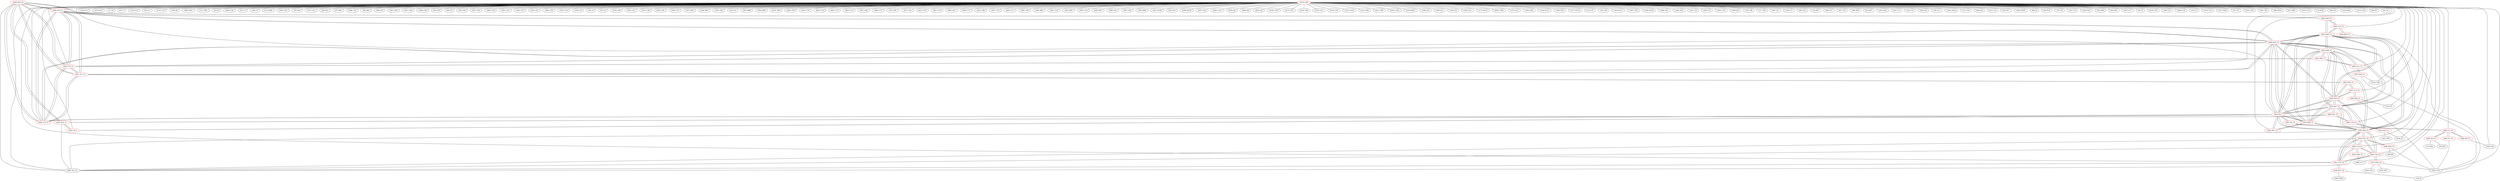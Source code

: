 graph {
	429 [label="(429) R35_T2" color=red]
	450 [label="(450) T16_T1"]
	449 [label="(449) T15_T1"]
	464 [label="(464) R35_T1"]
	448 [label="(448) T14_T1"]
	451 [label="(451) T17_T1"]
	430 [label="(430) R52_T1"]
	428 [label="(428) T22_T1"]
	430 [label="(430) R52_T1" color=red]
	433 [label="(433) D2_T"]
	434 [label="(434) C8_T"]
	429 [label="(429) R35_T2"]
	428 [label="(428) T22_T1"]
	431 [label="(431) R58_T1" color=red]
	432 [label="(432) R57_T1"]
	433 [label="(433) D2_T"]
	455 [label="(455) R29_T1"]
	464 [label="(464) R35_T1"]
	439 [label="(439) R40_T2"]
	459 [label="(459) R30_T1"]
	453 [label="(453) R27_T1"]
	454 [label="(454) R28_T1"]
	432 [label="(432) R57_T1" color=red]
	431 [label="(431) R58_T1"]
	433 [label="(433) D2_T"]
	433 [label="(433) D2_T" color=red]
	430 [label="(430) R52_T1"]
	434 [label="(434) C8_T"]
	431 [label="(431) R58_T1"]
	432 [label="(432) R57_T1"]
	455 [label="(455) R29_T1"]
	464 [label="(464) R35_T1"]
	439 [label="(439) R40_T2"]
	459 [label="(459) R30_T1"]
	453 [label="(453) R27_T1"]
	454 [label="(454) R28_T1"]
	467 [label="(467) R1_P1"]
	434 [label="(434) C8_T" color=red]
	433 [label="(433) D2_T"]
	430 [label="(430) R52_T1"]
	435 [label="(435) R36_T2" color=red]
	396 [label="(396) U17"]
	440 [label="(440) T18_T2"]
	436 [label="(436) R37_T2" color=red]
	70 [label="(70) J3"]
	100 [label="(100) FB12"]
	441 [label="(441) T19_T2"]
	437 [label="(437) R38_T2" color=red]
	363 [label="(363) U16"]
	233 [label="(233) R57"]
	234 [label="(234) C41"]
	442 [label="(442) T20_T2"]
	438 [label="(438) R39_T2" color=red]
	363 [label="(363) U16"]
	28 [label="(28) R9"]
	443 [label="(443) T21_T2"]
	439 [label="(439) R40_T2" color=red]
	455 [label="(455) R29_T1"]
	464 [label="(464) R35_T1"]
	459 [label="(459) R30_T1"]
	433 [label="(433) D2_T"]
	431 [label="(431) R58_T1"]
	453 [label="(453) R27_T1"]
	454 [label="(454) R28_T1"]
	428 [label="(428) T22_T1"]
	441 [label="(441) T19_T2"]
	440 [label="(440) T18_T2"]
	443 [label="(443) T21_T2"]
	442 [label="(442) T20_T2"]
	440 [label="(440) T18_T2" color=red]
	428 [label="(428) T22_T1"]
	441 [label="(441) T19_T2"]
	439 [label="(439) R40_T2"]
	443 [label="(443) T21_T2"]
	442 [label="(442) T20_T2"]
	435 [label="(435) R36_T2"]
	441 [label="(441) T19_T2" color=red]
	428 [label="(428) T22_T1"]
	440 [label="(440) T18_T2"]
	439 [label="(439) R40_T2"]
	443 [label="(443) T21_T2"]
	442 [label="(442) T20_T2"]
	436 [label="(436) R37_T2"]
	442 [label="(442) T20_T2" color=red]
	428 [label="(428) T22_T1"]
	441 [label="(441) T19_T2"]
	440 [label="(440) T18_T2"]
	439 [label="(439) R40_T2"]
	443 [label="(443) T21_T2"]
	437 [label="(437) R38_T2"]
	443 [label="(443) T21_T2" color=red]
	428 [label="(428) T22_T1"]
	441 [label="(441) T19_T2"]
	440 [label="(440) T18_T2"]
	439 [label="(439) R40_T2"]
	442 [label="(442) T20_T2"]
	438 [label="(438) R39_T2"]
	444 [label="(444) T10_T1" color=red]
	452 [label="(452) R23_T1"]
	460 [label="(460) R31_T1"]
	453 [label="(453) R27_T1"]
	445 [label="(445) T11_T1" color=red]
	457 [label="(457) R24_T1"]
	461 [label="(461) R32_T1"]
	454 [label="(454) R28_T1"]
	446 [label="(446) T12_T1" color=red]
	462 [label="(462) R33_T1"]
	455 [label="(455) R29_T1"]
	456 [label="(456) R25_T1"]
	447 [label="(447) T13_T1" color=red]
	459 [label="(459) R30_T1"]
	463 [label="(463) R34_T1"]
	458 [label="(458) R26_T1"]
	448 [label="(448) T14_T1" color=red]
	450 [label="(450) T16_T1"]
	449 [label="(449) T15_T1"]
	464 [label="(464) R35_T1"]
	451 [label="(451) T17_T1"]
	429 [label="(429) R35_T2"]
	460 [label="(460) R31_T1"]
	449 [label="(449) T15_T1" color=red]
	450 [label="(450) T16_T1"]
	464 [label="(464) R35_T1"]
	448 [label="(448) T14_T1"]
	451 [label="(451) T17_T1"]
	429 [label="(429) R35_T2"]
	461 [label="(461) R32_T1"]
	450 [label="(450) T16_T1" color=red]
	449 [label="(449) T15_T1"]
	464 [label="(464) R35_T1"]
	448 [label="(448) T14_T1"]
	451 [label="(451) T17_T1"]
	429 [label="(429) R35_T2"]
	462 [label="(462) R33_T1"]
	451 [label="(451) T17_T1" color=red]
	450 [label="(450) T16_T1"]
	449 [label="(449) T15_T1"]
	464 [label="(464) R35_T1"]
	448 [label="(448) T14_T1"]
	429 [label="(429) R35_T2"]
	463 [label="(463) R34_T1"]
	452 [label="(452) R23_T1" color=red]
	416 [label="(416) J7"]
	412 [label="(412) TR1"]
	444 [label="(444) T10_T1"]
	453 [label="(453) R27_T1" color=red]
	455 [label="(455) R29_T1"]
	464 [label="(464) R35_T1"]
	439 [label="(439) R40_T2"]
	459 [label="(459) R30_T1"]
	433 [label="(433) D2_T"]
	431 [label="(431) R58_T1"]
	454 [label="(454) R28_T1"]
	444 [label="(444) T10_T1"]
	460 [label="(460) R31_T1"]
	454 [label="(454) R28_T1" color=red]
	455 [label="(455) R29_T1"]
	464 [label="(464) R35_T1"]
	439 [label="(439) R40_T2"]
	459 [label="(459) R30_T1"]
	433 [label="(433) D2_T"]
	431 [label="(431) R58_T1"]
	453 [label="(453) R27_T1"]
	461 [label="(461) R32_T1"]
	445 [label="(445) T11_T1"]
	455 [label="(455) R29_T1" color=red]
	464 [label="(464) R35_T1"]
	439 [label="(439) R40_T2"]
	459 [label="(459) R30_T1"]
	433 [label="(433) D2_T"]
	431 [label="(431) R58_T1"]
	453 [label="(453) R27_T1"]
	454 [label="(454) R28_T1"]
	462 [label="(462) R33_T1"]
	446 [label="(446) T12_T1"]
	456 [label="(456) R25_T1" color=red]
	70 [label="(70) J3"]
	446 [label="(446) T12_T1"]
	457 [label="(457) R24_T1" color=red]
	363 [label="(363) U16"]
	319 [label="(319) U20"]
	445 [label="(445) T11_T1"]
	458 [label="(458) R26_T1" color=red]
	363 [label="(363) U16"]
	375 [label="(375) P1"]
	447 [label="(447) T13_T1"]
	459 [label="(459) R30_T1" color=red]
	455 [label="(455) R29_T1"]
	464 [label="(464) R35_T1"]
	439 [label="(439) R40_T2"]
	433 [label="(433) D2_T"]
	431 [label="(431) R58_T1"]
	453 [label="(453) R27_T1"]
	454 [label="(454) R28_T1"]
	463 [label="(463) R34_T1"]
	447 [label="(447) T13_T1"]
	460 [label="(460) R31_T1" color=red]
	444 [label="(444) T10_T1"]
	453 [label="(453) R27_T1"]
	448 [label="(448) T14_T1"]
	461 [label="(461) R32_T1" color=red]
	449 [label="(449) T15_T1"]
	454 [label="(454) R28_T1"]
	445 [label="(445) T11_T1"]
	462 [label="(462) R33_T1" color=red]
	450 [label="(450) T16_T1"]
	455 [label="(455) R29_T1"]
	446 [label="(446) T12_T1"]
	463 [label="(463) R34_T1" color=red]
	451 [label="(451) T17_T1"]
	459 [label="(459) R30_T1"]
	447 [label="(447) T13_T1"]
	464 [label="(464) R35_T1" color=red]
	455 [label="(455) R29_T1"]
	439 [label="(439) R40_T2"]
	459 [label="(459) R30_T1"]
	433 [label="(433) D2_T"]
	431 [label="(431) R58_T1"]
	453 [label="(453) R27_T1"]
	454 [label="(454) R28_T1"]
	450 [label="(450) T16_T1"]
	449 [label="(449) T15_T1"]
	448 [label="(448) T14_T1"]
	451 [label="(451) T17_T1"]
	429 [label="(429) R35_T2"]
	465 [label="(465) U1_P1" color=red]
	466 [label="(466) D1_P1"]
	468 [label="(468) R2_P1"]
	469 [label="(469) R3_P1"]
	467 [label="(467) R1_P1"]
	466 [label="(466) D1_P1" color=red]
	363 [label="(363) U16"]
	465 [label="(465) U1_P1"]
	467 [label="(467) R1_P1" color=red]
	433 [label="(433) D2_T"]
	465 [label="(465) U1_P1"]
	468 [label="(468) R2_P1" color=red]
	320 [label="(320) U24"]
	465 [label="(465) U1_P1"]
	469 [label="(469) R3_P1" color=red]
	75 [label="(75) JP1"]
	71 [label="(71) R32"]
	465 [label="(465) U1_P1"]
	470 [label="(470) GND" color=red]
	120 [label="(120) IC1"]
	374 [label="(374) P14"]
	7 [label="(7) C8"]
	6 [label="(6) C7"]
	132 [label="(132) IC2"]
	363 [label="(363) U16"]
	52 [label="(52) U1"]
	110 [label="(110) C33"]
	109 [label="(109) J6"]
	366 [label="(366) SW1"]
	111 [label="(111) FB1"]
	53 [label="(53) J5"]
	365 [label="(365) U26"]
	41 [label="(41) C1"]
	40 [label="(40) C5"]
	113 [label="(113) R48"]
	364 [label="(364) U25"]
	55 [label="(55) R25"]
	107 [label="(107) C31"]
	48 [label="(48) R31"]
	47 [label="(47) R81"]
	108 [label="(108) C32"]
	46 [label="(46) R91"]
	362 [label="(362) P4"]
	361 [label="(361) C85"]
	341 [label="(341) C49"]
	348 [label="(348) C56"]
	43 [label="(43) C63"]
	44 [label="(44) C9"]
	375 [label="(375) P1"]
	56 [label="(56) C64"]
	347 [label="(347) C55"]
	346 [label="(346) C54"]
	345 [label="(345) C53"]
	344 [label="(344) C52"]
	343 [label="(343) C51"]
	342 [label="(342) C50"]
	105 [label="(105) U10"]
	106 [label="(106) U9"]
	34 [label="(34) C4"]
	35 [label="(35) U2"]
	353 [label="(353) C69"]
	352 [label="(352) C47"]
	351 [label="(351) C48"]
	350 [label="(350) C58"]
	349 [label="(349) C57"]
	357 [label="(357) R93"]
	356 [label="(356) R94"]
	355 [label="(355) C82"]
	427 [label="(427) X1"]
	396 [label="(396) U17"]
	395 [label="(395) R88"]
	394 [label="(394) R89"]
	419 [label="(419) C98"]
	420 [label="(420) C99"]
	418 [label="(418) C79"]
	405 [label="(405) C74"]
	404 [label="(404) C73"]
	403 [label="(403) C72"]
	397 [label="(397) C80"]
	406 [label="(406) C75"]
	413 [label="(413) FB7"]
	417 [label="(417) C81"]
	416 [label="(416) J7"]
	415 [label="(415) C78"]
	401 [label="(401) C70"]
	400 [label="(400) C67"]
	399 [label="(399) C77"]
	414 [label="(414) C68"]
	407 [label="(407) C76"]
	402 [label="(402) C71"]
	382 [label="(382) C90"]
	390 [label="(390) R85"]
	381 [label="(381) U19"]
	391 [label="(391) R87"]
	393 [label="(393) U14"]
	408 [label="(408) R97"]
	388 [label="(388) C61"]
	387 [label="(387) C62"]
	392 [label="(392) R86"]
	201 [label="(201) R108"]
	203 [label="(203) Q3"]
	208 [label="(208) R158"]
	207 [label="(207) C83"]
	206 [label="(206) C101"]
	205 [label="(205) Q5"]
	204 [label="(204) Q4"]
	202 [label="(202) Q2"]
	218 [label="(218) C104"]
	217 [label="(217) U23"]
	216 [label="(216) U28"]
	215 [label="(215) U27"]
	214 [label="(214) U29"]
	213 [label="(213) C103"]
	212 [label="(212) C94"]
	211 [label="(211) C89"]
	210 [label="(210) C102"]
	219 [label="(219) R165"]
	196 [label="(196) J10"]
	199 [label="(199) J14"]
	194 [label="(194) J13"]
	169 [label="(169) Q11"]
	171 [label="(171) R115"]
	200 [label="(200) C100"]
	175 [label="(175) Q12"]
	185 [label="(185) D36"]
	174 [label="(174) R112"]
	184 [label="(184) D33"]
	177 [label="(177) R116"]
	172 [label="(172) Q7"]
	161 [label="(161) Q6"]
	163 [label="(163) R111"]
	367 [label="(367) U22"]
	164 [label="(164) R106"]
	180 [label="(180) D21"]
	182 [label="(182) D22"]
	321 [label="(321) U4"]
	322 [label="(322) U3"]
	323 [label="(323) C16"]
	338 [label="(338) J18"]
	78 [label="(78) C28"]
	77 [label="(77) C29"]
	90 [label="(90) C21"]
	104 [label="(104) U7"]
	69 [label="(69) C23"]
	76 [label="(76) R47"]
	68 [label="(68) C27"]
	67 [label="(67) C25"]
	88 [label="(88) R36"]
	87 [label="(87) R37"]
	320 [label="(320) U24"]
	331 [label="(331) ZA1"]
	20 [label="(20) C13"]
	19 [label="(19) C12"]
	332 [label="(332) D4"]
	18 [label="(18) C11"]
	334 [label="(334) ZA14"]
	17 [label="(17) C10"]
	326 [label="(326) D3"]
	21 [label="(21) C14"]
	22 [label="(22) R17"]
	336 [label="(336) FB20"]
	80 [label="(80) J4"]
	24 [label="(24) R19"]
	79 [label="(79) U8"]
	25 [label="(25) C15"]
	339 [label="(339) D25"]
	93 [label="(93) R40"]
	94 [label="(94) R41"]
	327 [label="(327) C17"]
	9 [label="(9) C2"]
	318 [label="(318) C45"]
	58 [label="(58) C22"]
	328 [label="(328) C18"]
	319 [label="(319) U20"]
	10 [label="(10) C3"]
	312 [label="(312) U12"]
	317 [label="(317) R24"]
	57 [label="(57) U5"]
	315 [label="(315) C20"]
	83 [label="(83) C30"]
	98 [label="(98) FB14"]
	61 [label="(61) R38"]
	314 [label="(314) U13"]
	72 [label="(72) R39"]
	96 [label="(96) U6"]
	316 [label="(316) R23"]
	313 [label="(313) C19"]
	64 [label="(64) D7"]
	8 [label="(8) C6"]
	442 [label="(442) T20_T2"]
	440 [label="(440) T18_T2"]
	441 [label="(441) T19_T2"]
	443 [label="(443) T21_T2"]
	432 [label="(432) R57_T1"]
	428 [label="(428) T22_T1"]
	433 [label="(433) D2_T"]
	445 [label="(445) T11_T1"]
	450 [label="(450) T16_T1"]
	451 [label="(451) T17_T1"]
	444 [label="(444) T10_T1"]
	446 [label="(446) T12_T1"]
	447 [label="(447) T13_T1"]
	448 [label="(448) T14_T1"]
	449 [label="(449) T15_T1"]
	434 [label="(434) C8_T"]
	465 [label="(465) U1_P1"]
	429 -- 450
	429 -- 449
	429 -- 464
	429 -- 448
	429 -- 451
	429 -- 430
	429 -- 428
	430 -- 433
	430 -- 434
	430 -- 429
	430 -- 428
	431 -- 432
	431 -- 433
	431 -- 455
	431 -- 464
	431 -- 439
	431 -- 459
	431 -- 453
	431 -- 454
	432 -- 431
	432 -- 433
	433 -- 430
	433 -- 434
	433 -- 431
	433 -- 432
	433 -- 455
	433 -- 464
	433 -- 439
	433 -- 459
	433 -- 453
	433 -- 454
	433 -- 467
	434 -- 433
	434 -- 430
	435 -- 396
	435 -- 440
	436 -- 70
	436 -- 100
	436 -- 441
	437 -- 363
	437 -- 233
	437 -- 234
	437 -- 442
	438 -- 363
	438 -- 28
	438 -- 443
	439 -- 455
	439 -- 464
	439 -- 459
	439 -- 433
	439 -- 431
	439 -- 453
	439 -- 454
	439 -- 428
	439 -- 441
	439 -- 440
	439 -- 443
	439 -- 442
	440 -- 428
	440 -- 441
	440 -- 439
	440 -- 443
	440 -- 442
	440 -- 435
	441 -- 428
	441 -- 440
	441 -- 439
	441 -- 443
	441 -- 442
	441 -- 436
	442 -- 428
	442 -- 441
	442 -- 440
	442 -- 439
	442 -- 443
	442 -- 437
	443 -- 428
	443 -- 441
	443 -- 440
	443 -- 439
	443 -- 442
	443 -- 438
	444 -- 452
	444 -- 460
	444 -- 453
	445 -- 457
	445 -- 461
	445 -- 454
	446 -- 462
	446 -- 455
	446 -- 456
	447 -- 459
	447 -- 463
	447 -- 458
	448 -- 450
	448 -- 449
	448 -- 464
	448 -- 451
	448 -- 429
	448 -- 460
	449 -- 450
	449 -- 464
	449 -- 448
	449 -- 451
	449 -- 429
	449 -- 461
	450 -- 449
	450 -- 464
	450 -- 448
	450 -- 451
	450 -- 429
	450 -- 462
	451 -- 450
	451 -- 449
	451 -- 464
	451 -- 448
	451 -- 429
	451 -- 463
	452 -- 416
	452 -- 412
	452 -- 444
	453 -- 455
	453 -- 464
	453 -- 439
	453 -- 459
	453 -- 433
	453 -- 431
	453 -- 454
	453 -- 444
	453 -- 460
	454 -- 455
	454 -- 464
	454 -- 439
	454 -- 459
	454 -- 433
	454 -- 431
	454 -- 453
	454 -- 461
	454 -- 445
	455 -- 464
	455 -- 439
	455 -- 459
	455 -- 433
	455 -- 431
	455 -- 453
	455 -- 454
	455 -- 462
	455 -- 446
	456 -- 70
	456 -- 446
	457 -- 363
	457 -- 319
	457 -- 445
	458 -- 363
	458 -- 375
	458 -- 447
	459 -- 455
	459 -- 464
	459 -- 439
	459 -- 433
	459 -- 431
	459 -- 453
	459 -- 454
	459 -- 463
	459 -- 447
	460 -- 444
	460 -- 453
	460 -- 448
	461 -- 449
	461 -- 454
	461 -- 445
	462 -- 450
	462 -- 455
	462 -- 446
	463 -- 451
	463 -- 459
	463 -- 447
	464 -- 455
	464 -- 439
	464 -- 459
	464 -- 433
	464 -- 431
	464 -- 453
	464 -- 454
	464 -- 450
	464 -- 449
	464 -- 448
	464 -- 451
	464 -- 429
	465 -- 466
	465 -- 468
	465 -- 469
	465 -- 467
	466 -- 363
	466 -- 465
	467 -- 433
	467 -- 465
	468 -- 320
	468 -- 465
	469 -- 75
	469 -- 71
	469 -- 465
	470 -- 120
	470 -- 374
	470 -- 7
	470 -- 6
	470 -- 132
	470 -- 363
	470 -- 52
	470 -- 110
	470 -- 109
	470 -- 366
	470 -- 111
	470 -- 53
	470 -- 365
	470 -- 41
	470 -- 40
	470 -- 113
	470 -- 364
	470 -- 55
	470 -- 107
	470 -- 48
	470 -- 47
	470 -- 108
	470 -- 46
	470 -- 362
	470 -- 361
	470 -- 341
	470 -- 348
	470 -- 43
	470 -- 44
	470 -- 375
	470 -- 56
	470 -- 347
	470 -- 346
	470 -- 345
	470 -- 344
	470 -- 343
	470 -- 342
	470 -- 105
	470 -- 106
	470 -- 34
	470 -- 35
	470 -- 353
	470 -- 352
	470 -- 351
	470 -- 350
	470 -- 349
	470 -- 357
	470 -- 356
	470 -- 355
	470 -- 427
	470 -- 396
	470 -- 395
	470 -- 394
	470 -- 419
	470 -- 420
	470 -- 418
	470 -- 405
	470 -- 404
	470 -- 403
	470 -- 397
	470 -- 406
	470 -- 413
	470 -- 417
	470 -- 416
	470 -- 415
	470 -- 401
	470 -- 400
	470 -- 399
	470 -- 414
	470 -- 407
	470 -- 402
	470 -- 382
	470 -- 390
	470 -- 381
	470 -- 391
	470 -- 393
	470 -- 408
	470 -- 388
	470 -- 387
	470 -- 392
	470 -- 201
	470 -- 203
	470 -- 208
	470 -- 207
	470 -- 206
	470 -- 205
	470 -- 204
	470 -- 202
	470 -- 218
	470 -- 217
	470 -- 216
	470 -- 215
	470 -- 214
	470 -- 213
	470 -- 212
	470 -- 211
	470 -- 210
	470 -- 219
	470 -- 196
	470 -- 199
	470 -- 194
	470 -- 169
	470 -- 171
	470 -- 200
	470 -- 175
	470 -- 185
	470 -- 174
	470 -- 184
	470 -- 177
	470 -- 172
	470 -- 161
	470 -- 163
	470 -- 367
	470 -- 164
	470 -- 180
	470 -- 182
	470 -- 321
	470 -- 322
	470 -- 323
	470 -- 338
	470 -- 78
	470 -- 77
	470 -- 90
	470 -- 104
	470 -- 69
	470 -- 76
	470 -- 68
	470 -- 67
	470 -- 88
	470 -- 87
	470 -- 320
	470 -- 331
	470 -- 20
	470 -- 19
	470 -- 332
	470 -- 18
	470 -- 334
	470 -- 17
	470 -- 326
	470 -- 21
	470 -- 22
	470 -- 336
	470 -- 80
	470 -- 24
	470 -- 79
	470 -- 25
	470 -- 339
	470 -- 93
	470 -- 94
	470 -- 327
	470 -- 9
	470 -- 318
	470 -- 58
	470 -- 328
	470 -- 319
	470 -- 10
	470 -- 312
	470 -- 317
	470 -- 57
	470 -- 315
	470 -- 83
	470 -- 98
	470 -- 61
	470 -- 314
	470 -- 72
	470 -- 96
	470 -- 316
	470 -- 313
	470 -- 64
	470 -- 8
	470 -- 442
	470 -- 440
	470 -- 441
	470 -- 443
	470 -- 432
	470 -- 428
	470 -- 433
	470 -- 445
	470 -- 450
	470 -- 451
	470 -- 444
	470 -- 446
	470 -- 447
	470 -- 448
	470 -- 449
	470 -- 434
	470 -- 465
}